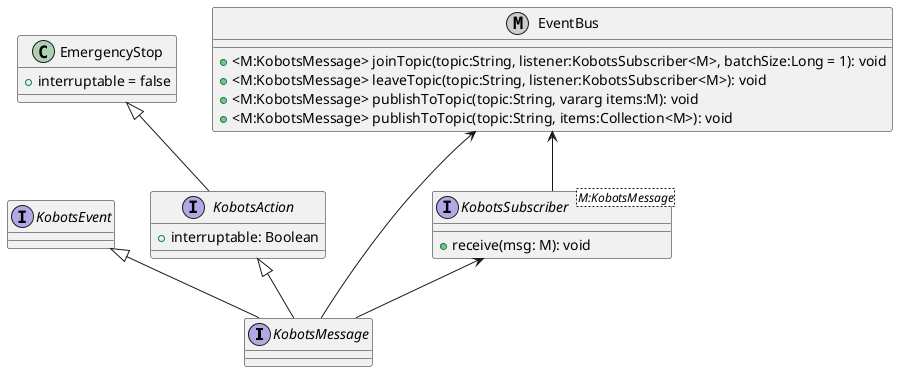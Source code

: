 @startuml
'https://plantuml.com/class-diagram

interface KobotsMessage
interface KobotsEvent
interface KobotsAction {
    +interruptable: Boolean
}

KobotsEvent <|-- KobotsMessage
KobotsAction <|-- KobotsMessage

interface KobotsSubscriber<M:KobotsMessage> {
    +receive(msg: M): void
}
KobotsSubscriber <-- KobotsMessage

metaclass EventBus {
    +<M:KobotsMessage> joinTopic(topic:String, listener:KobotsSubscriber<M>, batchSize:Long = 1): void
    +<M:KobotsMessage> leaveTopic(topic:String, listener:KobotsSubscriber<M>): void
    +<M:KobotsMessage> publishToTopic(topic:String, vararg items:M): void
    +<M:KobotsMessage> publishToTopic(topic:String, items:Collection<M>): void
}

EventBus <-- KobotsMessage
EventBus <-- KobotsSubscriber

class EmergencyStop {
    +interruptable = false
}
EmergencyStop <|-- KobotsAction
@enduml
